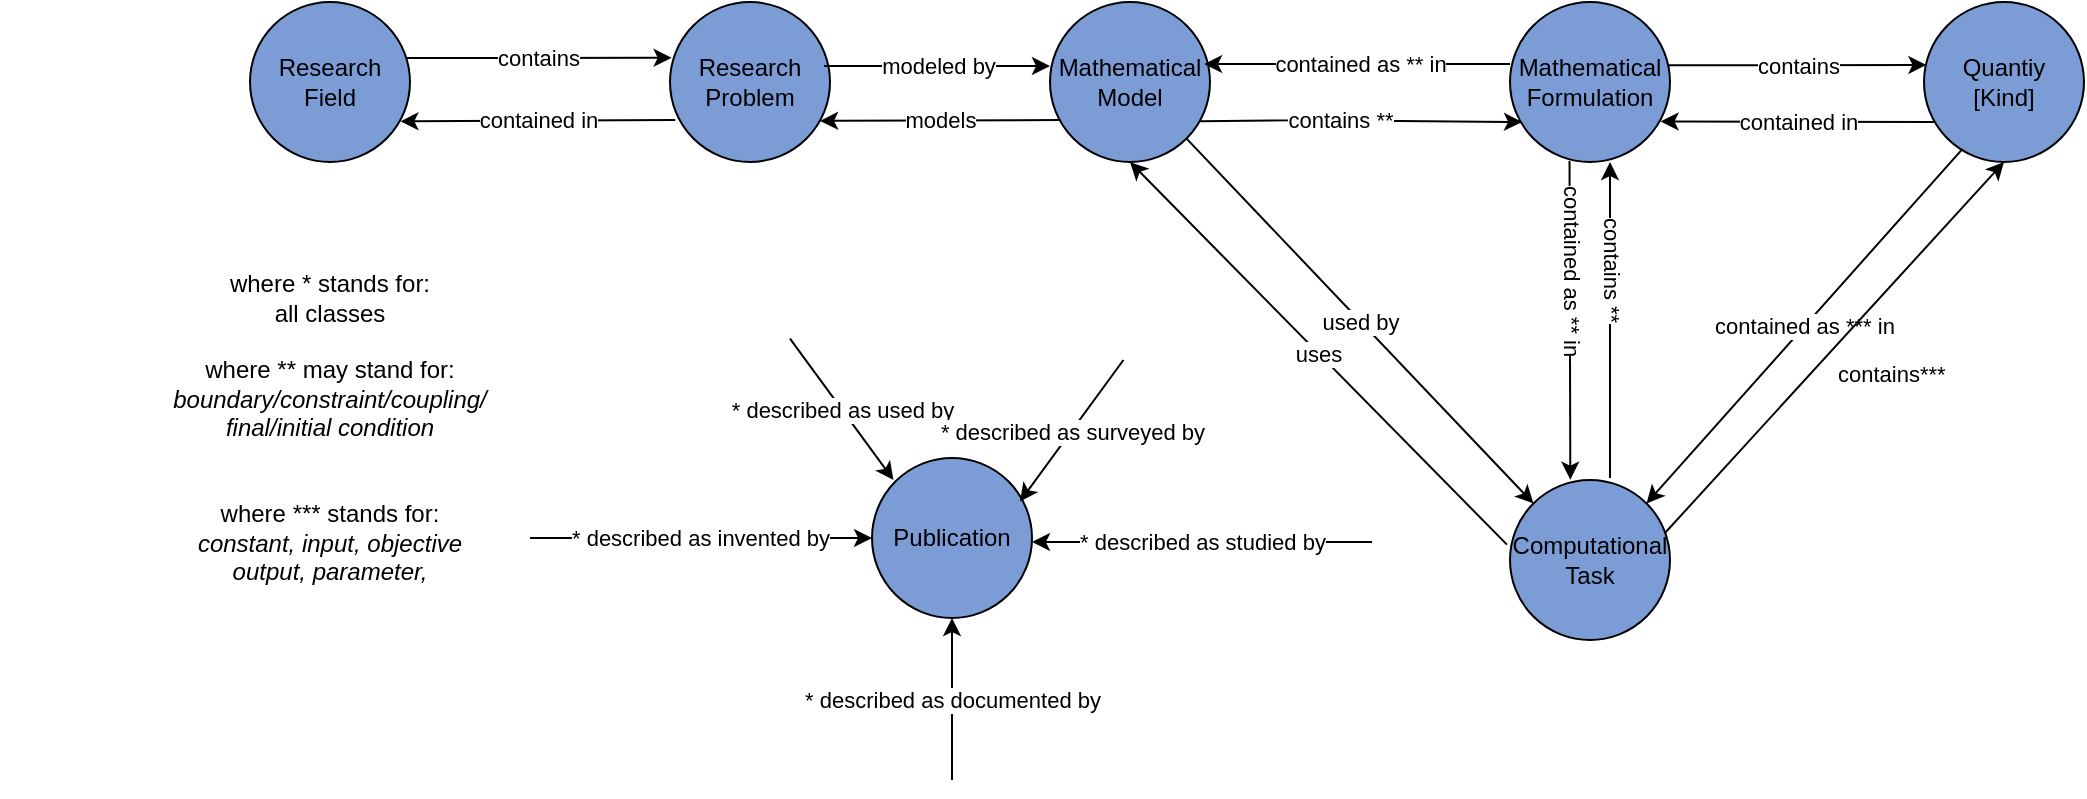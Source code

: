 <mxfile version="26.0.9">
  <diagram name="Page-1" id="MEpQzPEMjJegaUZBQHXU">
    <mxGraphModel dx="1806" dy="557" grid="1" gridSize="10" guides="1" tooltips="1" connect="1" arrows="1" fold="1" page="1" pageScale="1" pageWidth="850" pageHeight="1100" math="0" shadow="0">
      <root>
        <mxCell id="0" />
        <mxCell id="1" parent="0" />
        <mxCell id="ZSEMtiZU6hDAWIhtDI4m-1" value="Research&lt;br&gt;&lt;div&gt;Field&lt;/div&gt;" style="ellipse;whiteSpace=wrap;html=1;aspect=fixed;fillColor=#7c9cd6;" parent="1" vertex="1">
          <mxGeometry x="40" y="300" width="80" height="80" as="geometry" />
        </mxCell>
        <mxCell id="ZSEMtiZU6hDAWIhtDI4m-2" value="Research&lt;br&gt;&lt;div&gt;Problem&lt;/div&gt;" style="ellipse;whiteSpace=wrap;html=1;aspect=fixed;fillColor=#7c9cd6;" parent="1" vertex="1">
          <mxGeometry x="250" y="300" width="80" height="80" as="geometry" />
        </mxCell>
        <mxCell id="ZSEMtiZU6hDAWIhtDI4m-3" value="Mathematical&lt;br&gt;Model" style="ellipse;whiteSpace=wrap;html=1;aspect=fixed;fillColor=#7c9cd6;" parent="1" vertex="1">
          <mxGeometry x="440" y="300" width="80" height="80" as="geometry" />
        </mxCell>
        <mxCell id="ZSEMtiZU6hDAWIhtDI4m-4" value="Mathematical&lt;br&gt;Formulation" style="ellipse;whiteSpace=wrap;html=1;aspect=fixed;fillColor=#7c9cd6;" parent="1" vertex="1">
          <mxGeometry x="670" y="300" width="80" height="80" as="geometry" />
        </mxCell>
        <mxCell id="ZSEMtiZU6hDAWIhtDI4m-5" value="Quantiy&lt;br&gt;[Kind]" style="ellipse;whiteSpace=wrap;html=1;aspect=fixed;fillColor=#7c9cd6;" parent="1" vertex="1">
          <mxGeometry x="877" y="300" width="80" height="80" as="geometry" />
        </mxCell>
        <mxCell id="ZSEMtiZU6hDAWIhtDI4m-6" value="Computational&lt;br&gt;Task" style="ellipse;whiteSpace=wrap;html=1;aspect=fixed;fillColor=#7c9cd6;" parent="1" vertex="1">
          <mxGeometry x="670" y="539" width="80" height="80" as="geometry" />
        </mxCell>
        <mxCell id="ZSEMtiZU6hDAWIhtDI4m-8" value="contains" style="endArrow=classic;html=1;rounded=0;entryX=0.01;entryY=0.349;entryDx=0;entryDy=0;entryPerimeter=0;" parent="1" target="ZSEMtiZU6hDAWIhtDI4m-2" edge="1">
          <mxGeometry width="50" height="50" relative="1" as="geometry">
            <mxPoint x="118" y="328" as="sourcePoint" />
            <mxPoint x="450" y="410" as="targetPoint" />
          </mxGeometry>
        </mxCell>
        <mxCell id="ZSEMtiZU6hDAWIhtDI4m-9" value="contained in" style="endArrow=classic;html=1;rounded=0;entryX=0.94;entryY=0.746;entryDx=0;entryDy=0;entryPerimeter=0;exitX=0.033;exitY=0.738;exitDx=0;exitDy=0;exitPerimeter=0;" parent="1" source="ZSEMtiZU6hDAWIhtDI4m-2" target="ZSEMtiZU6hDAWIhtDI4m-1" edge="1">
          <mxGeometry x="-0.001" width="50" height="50" relative="1" as="geometry">
            <mxPoint x="250" y="360" as="sourcePoint" />
            <mxPoint x="450" y="410" as="targetPoint" />
            <mxPoint as="offset" />
          </mxGeometry>
        </mxCell>
        <mxCell id="ZSEMtiZU6hDAWIhtDI4m-10" value="modeled by" style="endArrow=classic;html=1;rounded=0;entryX=0;entryY=0.4;entryDx=0;entryDy=0;entryPerimeter=0;" parent="1" target="ZSEMtiZU6hDAWIhtDI4m-3" edge="1">
          <mxGeometry width="50" height="50" relative="1" as="geometry">
            <mxPoint x="327" y="332" as="sourcePoint" />
            <mxPoint x="410" y="330" as="targetPoint" />
          </mxGeometry>
        </mxCell>
        <mxCell id="ZSEMtiZU6hDAWIhtDI4m-11" value="models" style="endArrow=classic;html=1;rounded=0;entryX=0.938;entryY=0.743;entryDx=0;entryDy=0;entryPerimeter=0;exitX=0.067;exitY=0.738;exitDx=0;exitDy=0;exitPerimeter=0;" parent="1" source="ZSEMtiZU6hDAWIhtDI4m-3" target="ZSEMtiZU6hDAWIhtDI4m-2" edge="1">
          <mxGeometry width="50" height="50" relative="1" as="geometry">
            <mxPoint x="440" y="360" as="sourcePoint" />
            <mxPoint x="329" y="360" as="targetPoint" />
          </mxGeometry>
        </mxCell>
        <mxCell id="ZSEMtiZU6hDAWIhtDI4m-12" value="contains **" style="endArrow=classic;html=1;rounded=0;exitX=0.933;exitY=0.746;exitDx=0;exitDy=0;exitPerimeter=0;" parent="1" source="ZSEMtiZU6hDAWIhtDI4m-3" edge="1">
          <mxGeometry width="50" height="50" relative="1" as="geometry">
            <mxPoint x="520" y="360" as="sourcePoint" />
            <mxPoint x="676" y="360" as="targetPoint" />
            <Array as="points">
              <mxPoint x="570" y="359" />
              <mxPoint x="560" y="359" />
            </Array>
          </mxGeometry>
        </mxCell>
        <mxCell id="ZSEMtiZU6hDAWIhtDI4m-14" value="contains" style="endArrow=classic;html=1;rounded=0;exitX=0.99;exitY=0.396;exitDx=0;exitDy=0;exitPerimeter=0;entryX=0.015;entryY=0.393;entryDx=0;entryDy=0;entryPerimeter=0;" parent="1" source="ZSEMtiZU6hDAWIhtDI4m-4" target="ZSEMtiZU6hDAWIhtDI4m-5" edge="1">
          <mxGeometry x="0.008" width="50" height="50" relative="1" as="geometry">
            <mxPoint x="770" y="330" as="sourcePoint" />
            <mxPoint x="820" y="280" as="targetPoint" />
            <mxPoint as="offset" />
          </mxGeometry>
        </mxCell>
        <mxCell id="ZSEMtiZU6hDAWIhtDI4m-15" value="contain&lt;span style=&quot;background-color: light-dark(#ffffff, var(--ge-dark-color, #121212)); color: light-dark(rgb(0, 0, 0), rgb(255, 255, 255));&quot;&gt;ed in&lt;/span&gt;" style="endArrow=classic;html=1;rounded=0;entryX=0.941;entryY=0.747;entryDx=0;entryDy=0;entryPerimeter=0;exitX=0.067;exitY=0.75;exitDx=0;exitDy=0;exitPerimeter=0;" parent="1" source="ZSEMtiZU6hDAWIhtDI4m-5" target="ZSEMtiZU6hDAWIhtDI4m-4" edge="1">
          <mxGeometry width="50" height="50" relative="1" as="geometry">
            <mxPoint x="880" y="360" as="sourcePoint" />
            <mxPoint x="750" y="360" as="targetPoint" />
          </mxGeometry>
        </mxCell>
        <mxCell id="ZSEMtiZU6hDAWIhtDI4m-16" value="used by" style="endArrow=classic;html=1;rounded=0;exitX=1;exitY=1;exitDx=0;exitDy=0;entryX=0;entryY=0;entryDx=0;entryDy=0;" parent="1" source="ZSEMtiZU6hDAWIhtDI4m-3" target="ZSEMtiZU6hDAWIhtDI4m-6" edge="1">
          <mxGeometry width="50" height="50" relative="1" as="geometry">
            <mxPoint x="560" y="370" as="sourcePoint" />
            <mxPoint x="610" y="320" as="targetPoint" />
          </mxGeometry>
        </mxCell>
        <mxCell id="ZSEMtiZU6hDAWIhtDI4m-17" value="uses" style="endArrow=classic;html=1;rounded=0;exitX=-0.019;exitY=0.404;exitDx=0;exitDy=0;exitPerimeter=0;entryX=0.5;entryY=1;entryDx=0;entryDy=0;" parent="1" source="ZSEMtiZU6hDAWIhtDI4m-6" target="ZSEMtiZU6hDAWIhtDI4m-3" edge="1">
          <mxGeometry width="50" height="50" relative="1" as="geometry">
            <mxPoint x="560" y="370" as="sourcePoint" />
            <mxPoint x="610" y="320" as="targetPoint" />
          </mxGeometry>
        </mxCell>
        <mxCell id="ZSEMtiZU6hDAWIhtDI4m-18" value="contained as ** in" style="endArrow=classic;html=1;rounded=0;exitX=0.372;exitY=0.993;exitDx=0;exitDy=0;exitPerimeter=0;entryX=0.377;entryY=-0.002;entryDx=0;entryDy=0;entryPerimeter=0;textDirection=vertical-rl;" parent="1" source="ZSEMtiZU6hDAWIhtDI4m-4" target="ZSEMtiZU6hDAWIhtDI4m-6" edge="1">
          <mxGeometry x="-0.002" width="50" height="50" relative="1" as="geometry">
            <mxPoint x="560" y="370" as="sourcePoint" />
            <mxPoint x="610" y="320" as="targetPoint" />
            <mxPoint as="offset" />
          </mxGeometry>
        </mxCell>
        <mxCell id="ZSEMtiZU6hDAWIhtDI4m-19" value="contains **" style="endArrow=classic;html=1;rounded=0;exitX=0.625;exitY=-0.012;exitDx=0;exitDy=0;exitPerimeter=0;entryX=0.625;entryY=1;entryDx=0;entryDy=0;entryPerimeter=0;textDirection=vertical-lr;" parent="1" source="ZSEMtiZU6hDAWIhtDI4m-6" target="ZSEMtiZU6hDAWIhtDI4m-4" edge="1">
          <mxGeometry width="50" height="50" relative="1" as="geometry">
            <mxPoint x="650" y="480" as="sourcePoint" />
            <mxPoint x="700" y="430" as="targetPoint" />
          </mxGeometry>
        </mxCell>
        <mxCell id="ZSEMtiZU6hDAWIhtDI4m-20" value="contained as *** in" style="endArrow=classic;html=1;rounded=0;exitX=0.241;exitY=0.918;exitDx=0;exitDy=0;exitPerimeter=0;entryX=1;entryY=0;entryDx=0;entryDy=0;labelPosition=center;verticalLabelPosition=middle;align=center;verticalAlign=middle;" parent="1" source="ZSEMtiZU6hDAWIhtDI4m-5" target="ZSEMtiZU6hDAWIhtDI4m-6" edge="1">
          <mxGeometry width="50" height="50" relative="1" as="geometry">
            <mxPoint x="470" y="500" as="sourcePoint" />
            <mxPoint x="520" y="450" as="targetPoint" />
          </mxGeometry>
        </mxCell>
        <mxCell id="ZSEMtiZU6hDAWIhtDI4m-21" value="contains***" style="endArrow=classic;html=1;rounded=0;entryX=0.5;entryY=1;entryDx=0;entryDy=0;exitX=0.967;exitY=0.333;exitDx=0;exitDy=0;exitPerimeter=0;labelPosition=right;verticalLabelPosition=bottom;align=left;verticalAlign=top;" parent="1" source="ZSEMtiZU6hDAWIhtDI4m-6" target="ZSEMtiZU6hDAWIhtDI4m-5" edge="1">
          <mxGeometry width="50" height="50" relative="1" as="geometry">
            <mxPoint x="760" y="560" as="sourcePoint" />
            <mxPoint x="520" y="450" as="targetPoint" />
          </mxGeometry>
        </mxCell>
        <mxCell id="ZSEMtiZU6hDAWIhtDI4m-22" value="Publication" style="ellipse;whiteSpace=wrap;html=1;aspect=fixed;fillColor=#7c9cd6;" parent="1" vertex="1">
          <mxGeometry x="351" y="528" width="80" height="80" as="geometry" />
        </mxCell>
        <mxCell id="ZSEMtiZU6hDAWIhtDI4m-23" value="* described as used by" style="endArrow=classic;html=1;rounded=0;entryX=0;entryY=0;entryDx=0;entryDy=0;" parent="1" edge="1">
          <mxGeometry width="50" height="50" relative="1" as="geometry">
            <mxPoint x="310" y="468.28" as="sourcePoint" />
            <mxPoint x="361.716" y="538.996" as="targetPoint" />
          </mxGeometry>
        </mxCell>
        <mxCell id="ZSEMtiZU6hDAWIhtDI4m-24" value="* described as studied by" style="endArrow=classic;html=1;rounded=0;entryX=1;entryY=0.5;entryDx=0;entryDy=0;" parent="1" edge="1">
          <mxGeometry width="50" height="50" relative="1" as="geometry">
            <mxPoint x="601" y="570" as="sourcePoint" />
            <mxPoint x="431" y="570" as="targetPoint" />
          </mxGeometry>
        </mxCell>
        <mxCell id="ZSEMtiZU6hDAWIhtDI4m-25" value="* described as documented by" style="endArrow=classic;html=1;rounded=0;entryX=0.5;entryY=1;entryDx=0;entryDy=0;" parent="1" target="ZSEMtiZU6hDAWIhtDI4m-22" edge="1">
          <mxGeometry x="-0.003" width="50" height="50" relative="1" as="geometry">
            <mxPoint x="391" y="689" as="sourcePoint" />
            <mxPoint x="391" y="629" as="targetPoint" />
            <mxPoint as="offset" />
          </mxGeometry>
        </mxCell>
        <mxCell id="ZSEMtiZU6hDAWIhtDI4m-26" value="* described as invented by" style="endArrow=classic;html=1;rounded=0;entryX=0;entryY=0.5;entryDx=0;entryDy=0;exitX=0.803;exitY=0.718;exitDx=0;exitDy=0;exitPerimeter=0;" parent="1" source="ZSEMtiZU6hDAWIhtDI4m-28" target="ZSEMtiZU6hDAWIhtDI4m-22" edge="1">
          <mxGeometry width="50" height="50" relative="1" as="geometry">
            <mxPoint x="200" y="568" as="sourcePoint" />
            <mxPoint x="591" y="549" as="targetPoint" />
          </mxGeometry>
        </mxCell>
        <mxCell id="ZSEMtiZU6hDAWIhtDI4m-27" value="* described as surveyed by" style="endArrow=classic;html=1;rounded=0;entryX=1;entryY=0;entryDx=0;entryDy=0;" parent="1" edge="1">
          <mxGeometry width="50" height="50" relative="1" as="geometry">
            <mxPoint x="476.72" y="479" as="sourcePoint" />
            <mxPoint x="425.004" y="549.716" as="targetPoint" />
          </mxGeometry>
        </mxCell>
        <mxCell id="ZSEMtiZU6hDAWIhtDI4m-28" value="where * stands for:&lt;br&gt;&lt;div&gt;all classes&lt;/div&gt;&lt;div&gt;&lt;br&gt;&lt;/div&gt;where ** may stand for:&lt;br&gt;&lt;i&gt;boundary/&lt;/i&gt;&lt;i&gt;constraint/coupling/&lt;br&gt;&lt;/i&gt;&lt;i&gt;final/&lt;/i&gt;&lt;i style=&quot;background-color: transparent; color: light-dark(rgb(0, 0, 0), rgb(255, 255, 255));&quot;&gt;initial&amp;nbsp;&lt;/i&gt;&lt;i style=&quot;background-color: transparent; color: light-dark(rgb(0, 0, 0), rgb(255, 255, 255));&quot;&gt;condition&lt;/i&gt;&lt;div&gt;&lt;div&gt;&lt;i&gt;&lt;br&gt;&lt;/i&gt;&lt;div&gt;&lt;br&gt;&lt;/div&gt;&lt;div&gt;where *** stands for:&lt;/div&gt;&lt;i&gt;constant,&amp;nbsp;&lt;/i&gt;&lt;i&gt;input,&amp;nbsp;&lt;/i&gt;&lt;i style=&quot;background-color: transparent; color: light-dark(rgb(0, 0, 0), rgb(255, 255, 255));&quot;&gt;objective&lt;/i&gt;&lt;/div&gt;&lt;div&gt;&lt;i style=&quot;background-color: transparent; color: light-dark(rgb(0, 0, 0), rgb(255, 255, 255));&quot;&gt;output, parameter,&lt;/i&gt;&lt;/div&gt;&lt;div&gt;&lt;i&gt;&lt;br&gt;&lt;/i&gt;&lt;/div&gt;&lt;/div&gt;" style="text;html=1;align=center;verticalAlign=middle;whiteSpace=wrap;rounded=0;" parent="1" vertex="1">
          <mxGeometry x="-85" y="410" width="330" height="220" as="geometry" />
        </mxCell>
        <mxCell id="CfTC3eiCaDCw0saLW1ru-2" value="contain&lt;span style=&quot;background-color: light-dark(#ffffff, var(--ge-dark-color, #121212)); color: light-dark(rgb(0, 0, 0), rgb(255, 255, 255));&quot;&gt;ed as ** in&lt;/span&gt;" style="endArrow=classic;html=1;rounded=0;entryX=0.963;entryY=0.388;entryDx=0;entryDy=0;entryPerimeter=0;" edge="1" parent="1" target="ZSEMtiZU6hDAWIhtDI4m-3">
          <mxGeometry x="-0.022" width="50" height="50" relative="1" as="geometry">
            <mxPoint x="670" y="331" as="sourcePoint" />
            <mxPoint x="520" y="330" as="targetPoint" />
            <mxPoint as="offset" />
          </mxGeometry>
        </mxCell>
      </root>
    </mxGraphModel>
  </diagram>
</mxfile>
